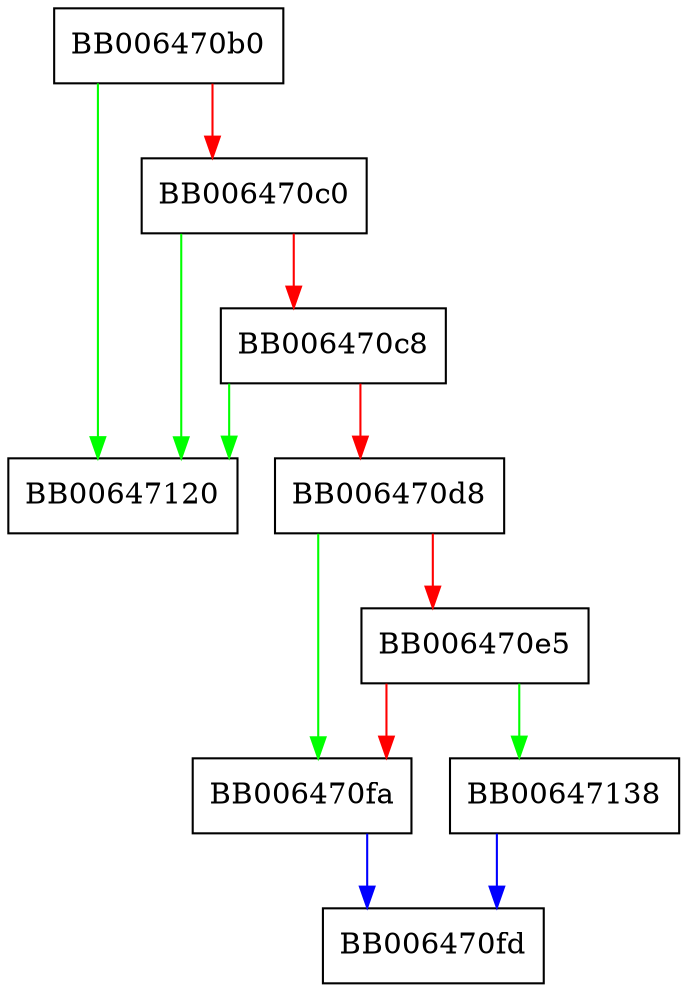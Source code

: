 digraph SRP_Verify_A_mod_N {
  node [shape="box"];
  graph [splines=ortho];
  BB006470b0 -> BB00647120 [color="green"];
  BB006470b0 -> BB006470c0 [color="red"];
  BB006470c0 -> BB00647120 [color="green"];
  BB006470c0 -> BB006470c8 [color="red"];
  BB006470c8 -> BB00647120 [color="green"];
  BB006470c8 -> BB006470d8 [color="red"];
  BB006470d8 -> BB006470fa [color="green"];
  BB006470d8 -> BB006470e5 [color="red"];
  BB006470e5 -> BB00647138 [color="green"];
  BB006470e5 -> BB006470fa [color="red"];
  BB006470fa -> BB006470fd [color="blue"];
  BB00647138 -> BB006470fd [color="blue"];
}